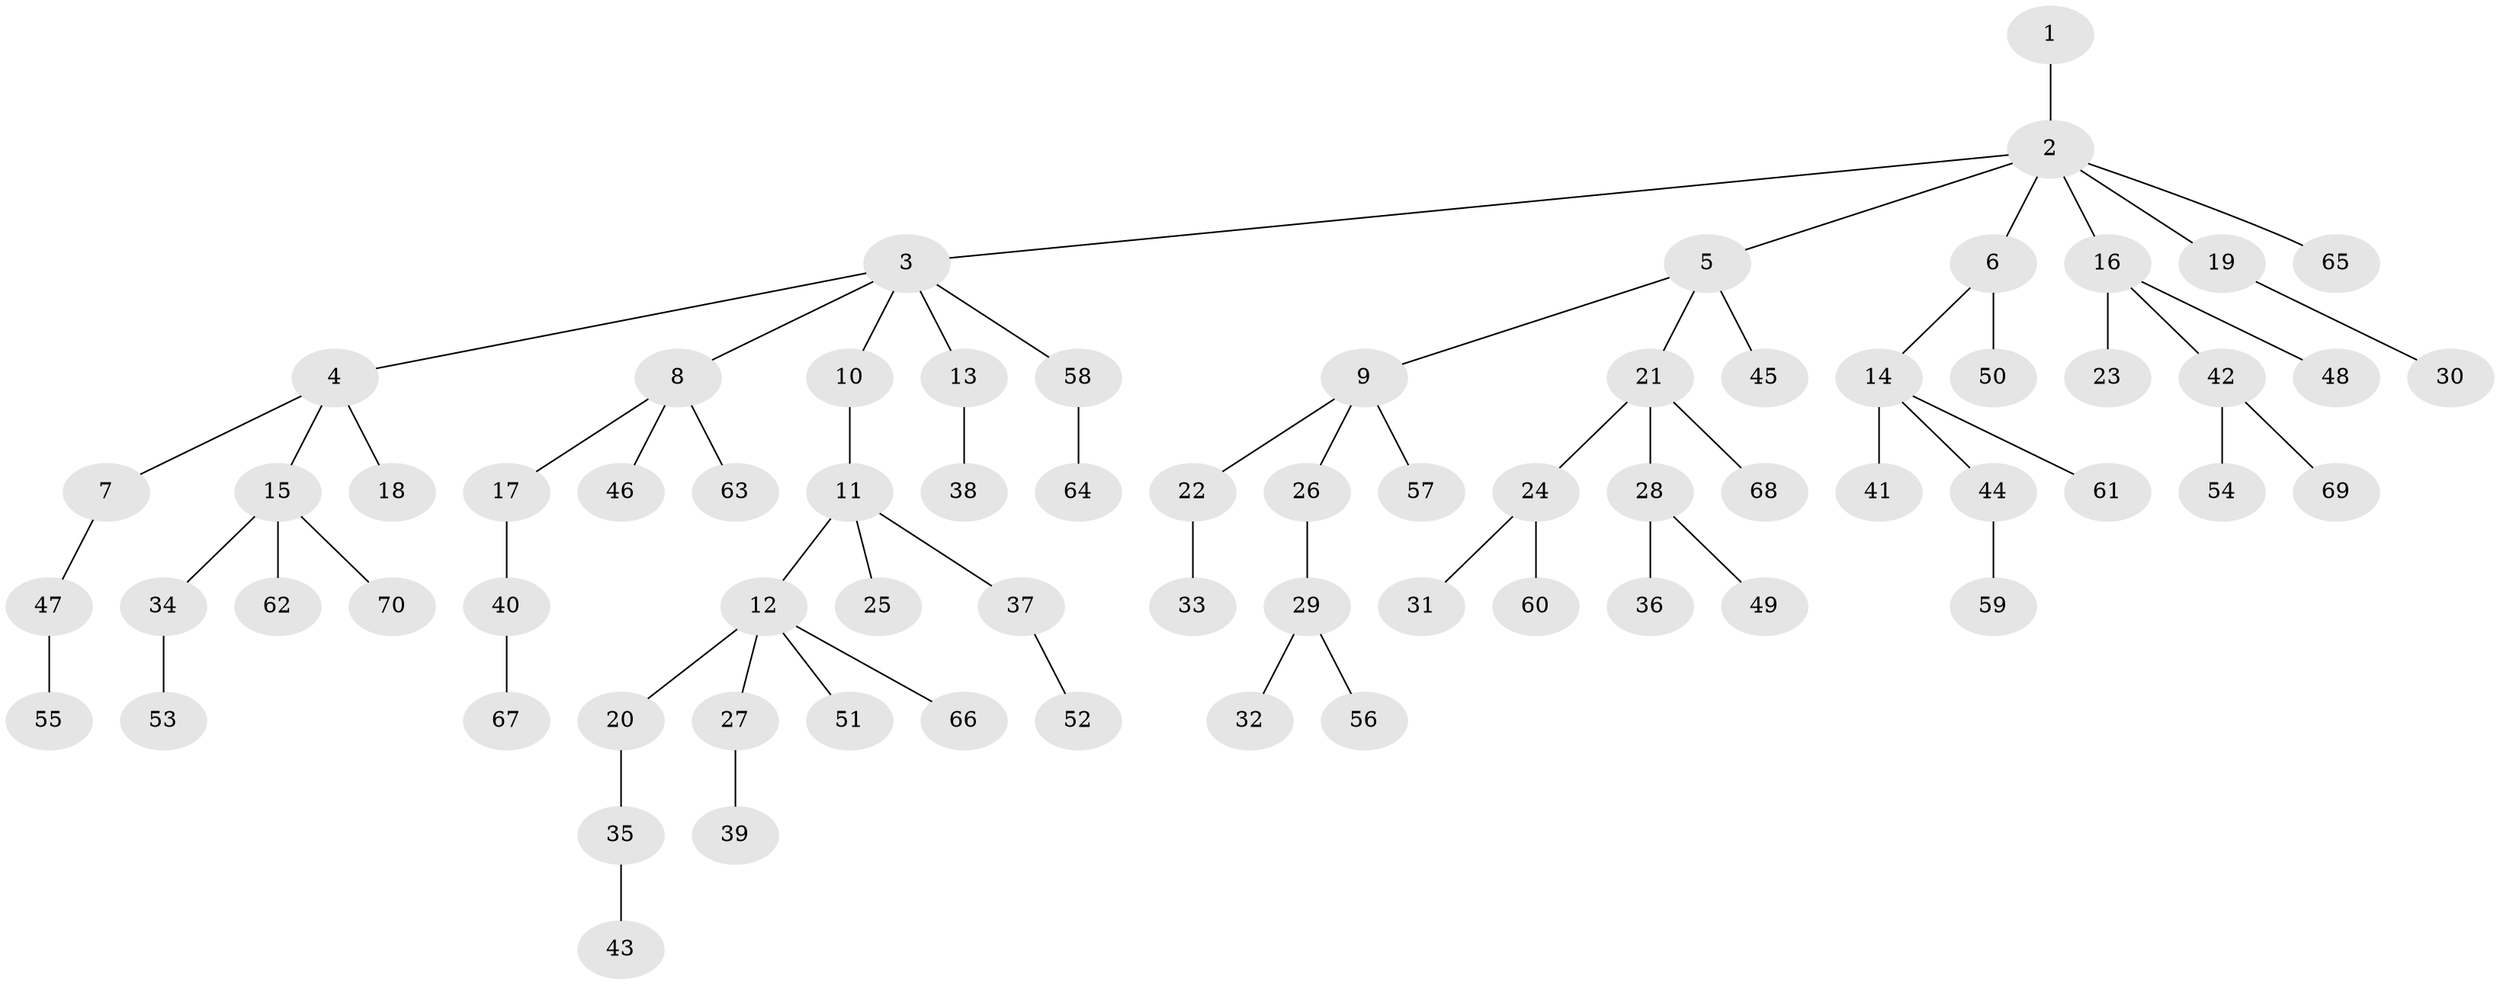 // coarse degree distribution, {6: 0.09523809523809523, 5: 0.047619047619047616, 3: 0.09523809523809523, 1: 0.7142857142857143, 2: 0.047619047619047616}
// Generated by graph-tools (version 1.1) at 2025/19/03/04/25 18:19:04]
// undirected, 70 vertices, 69 edges
graph export_dot {
graph [start="1"]
  node [color=gray90,style=filled];
  1;
  2;
  3;
  4;
  5;
  6;
  7;
  8;
  9;
  10;
  11;
  12;
  13;
  14;
  15;
  16;
  17;
  18;
  19;
  20;
  21;
  22;
  23;
  24;
  25;
  26;
  27;
  28;
  29;
  30;
  31;
  32;
  33;
  34;
  35;
  36;
  37;
  38;
  39;
  40;
  41;
  42;
  43;
  44;
  45;
  46;
  47;
  48;
  49;
  50;
  51;
  52;
  53;
  54;
  55;
  56;
  57;
  58;
  59;
  60;
  61;
  62;
  63;
  64;
  65;
  66;
  67;
  68;
  69;
  70;
  1 -- 2;
  2 -- 3;
  2 -- 5;
  2 -- 6;
  2 -- 16;
  2 -- 19;
  2 -- 65;
  3 -- 4;
  3 -- 8;
  3 -- 10;
  3 -- 13;
  3 -- 58;
  4 -- 7;
  4 -- 15;
  4 -- 18;
  5 -- 9;
  5 -- 21;
  5 -- 45;
  6 -- 14;
  6 -- 50;
  7 -- 47;
  8 -- 17;
  8 -- 46;
  8 -- 63;
  9 -- 22;
  9 -- 26;
  9 -- 57;
  10 -- 11;
  11 -- 12;
  11 -- 25;
  11 -- 37;
  12 -- 20;
  12 -- 27;
  12 -- 51;
  12 -- 66;
  13 -- 38;
  14 -- 41;
  14 -- 44;
  14 -- 61;
  15 -- 34;
  15 -- 62;
  15 -- 70;
  16 -- 23;
  16 -- 42;
  16 -- 48;
  17 -- 40;
  19 -- 30;
  20 -- 35;
  21 -- 24;
  21 -- 28;
  21 -- 68;
  22 -- 33;
  24 -- 31;
  24 -- 60;
  26 -- 29;
  27 -- 39;
  28 -- 36;
  28 -- 49;
  29 -- 32;
  29 -- 56;
  34 -- 53;
  35 -- 43;
  37 -- 52;
  40 -- 67;
  42 -- 54;
  42 -- 69;
  44 -- 59;
  47 -- 55;
  58 -- 64;
}
